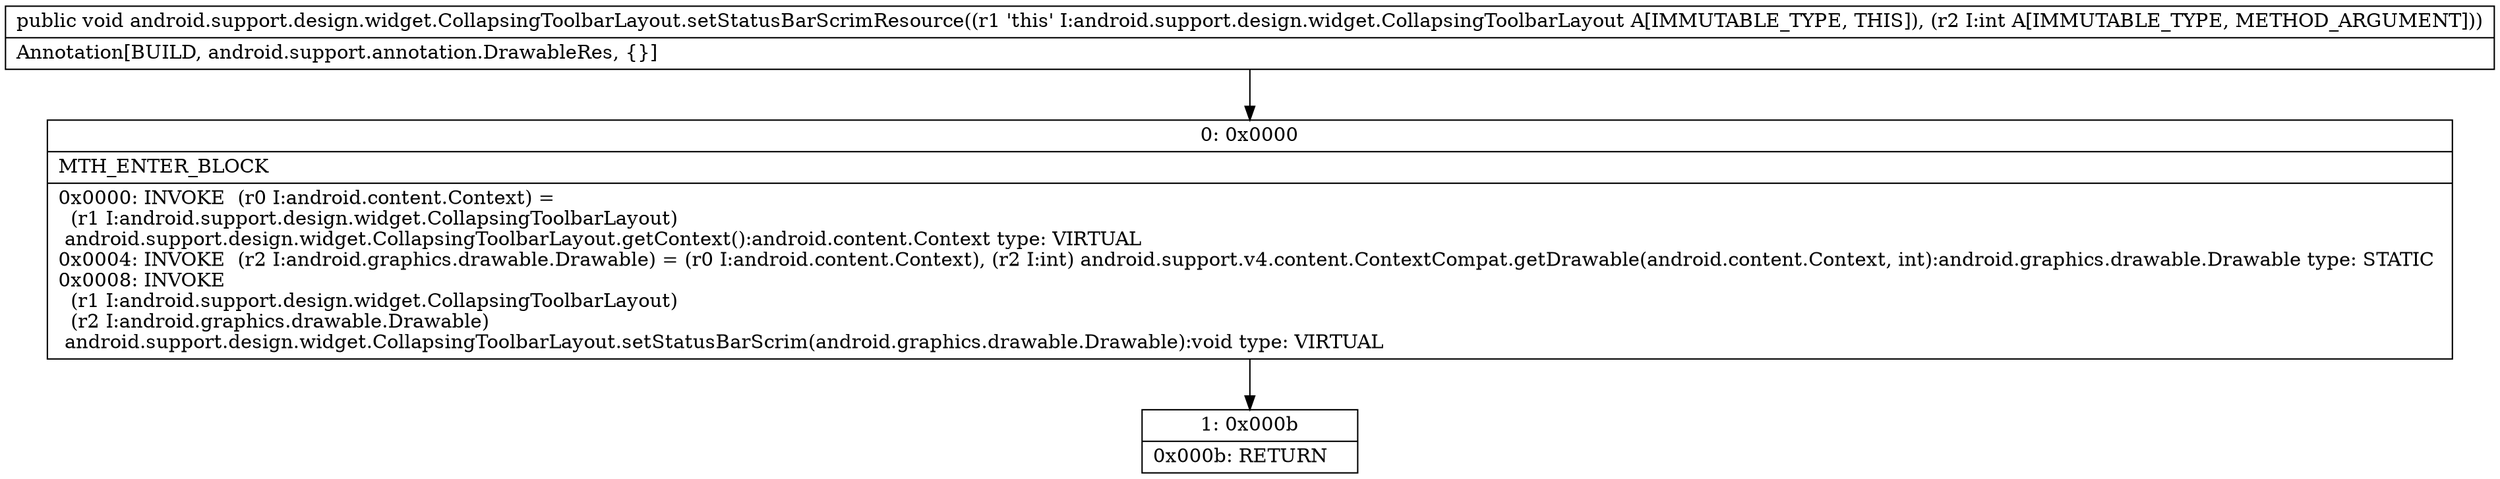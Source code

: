 digraph "CFG forandroid.support.design.widget.CollapsingToolbarLayout.setStatusBarScrimResource(I)V" {
Node_0 [shape=record,label="{0\:\ 0x0000|MTH_ENTER_BLOCK\l|0x0000: INVOKE  (r0 I:android.content.Context) = \l  (r1 I:android.support.design.widget.CollapsingToolbarLayout)\l android.support.design.widget.CollapsingToolbarLayout.getContext():android.content.Context type: VIRTUAL \l0x0004: INVOKE  (r2 I:android.graphics.drawable.Drawable) = (r0 I:android.content.Context), (r2 I:int) android.support.v4.content.ContextCompat.getDrawable(android.content.Context, int):android.graphics.drawable.Drawable type: STATIC \l0x0008: INVOKE  \l  (r1 I:android.support.design.widget.CollapsingToolbarLayout)\l  (r2 I:android.graphics.drawable.Drawable)\l android.support.design.widget.CollapsingToolbarLayout.setStatusBarScrim(android.graphics.drawable.Drawable):void type: VIRTUAL \l}"];
Node_1 [shape=record,label="{1\:\ 0x000b|0x000b: RETURN   \l}"];
MethodNode[shape=record,label="{public void android.support.design.widget.CollapsingToolbarLayout.setStatusBarScrimResource((r1 'this' I:android.support.design.widget.CollapsingToolbarLayout A[IMMUTABLE_TYPE, THIS]), (r2 I:int A[IMMUTABLE_TYPE, METHOD_ARGUMENT]))  | Annotation[BUILD, android.support.annotation.DrawableRes, \{\}]\l}"];
MethodNode -> Node_0;
Node_0 -> Node_1;
}

